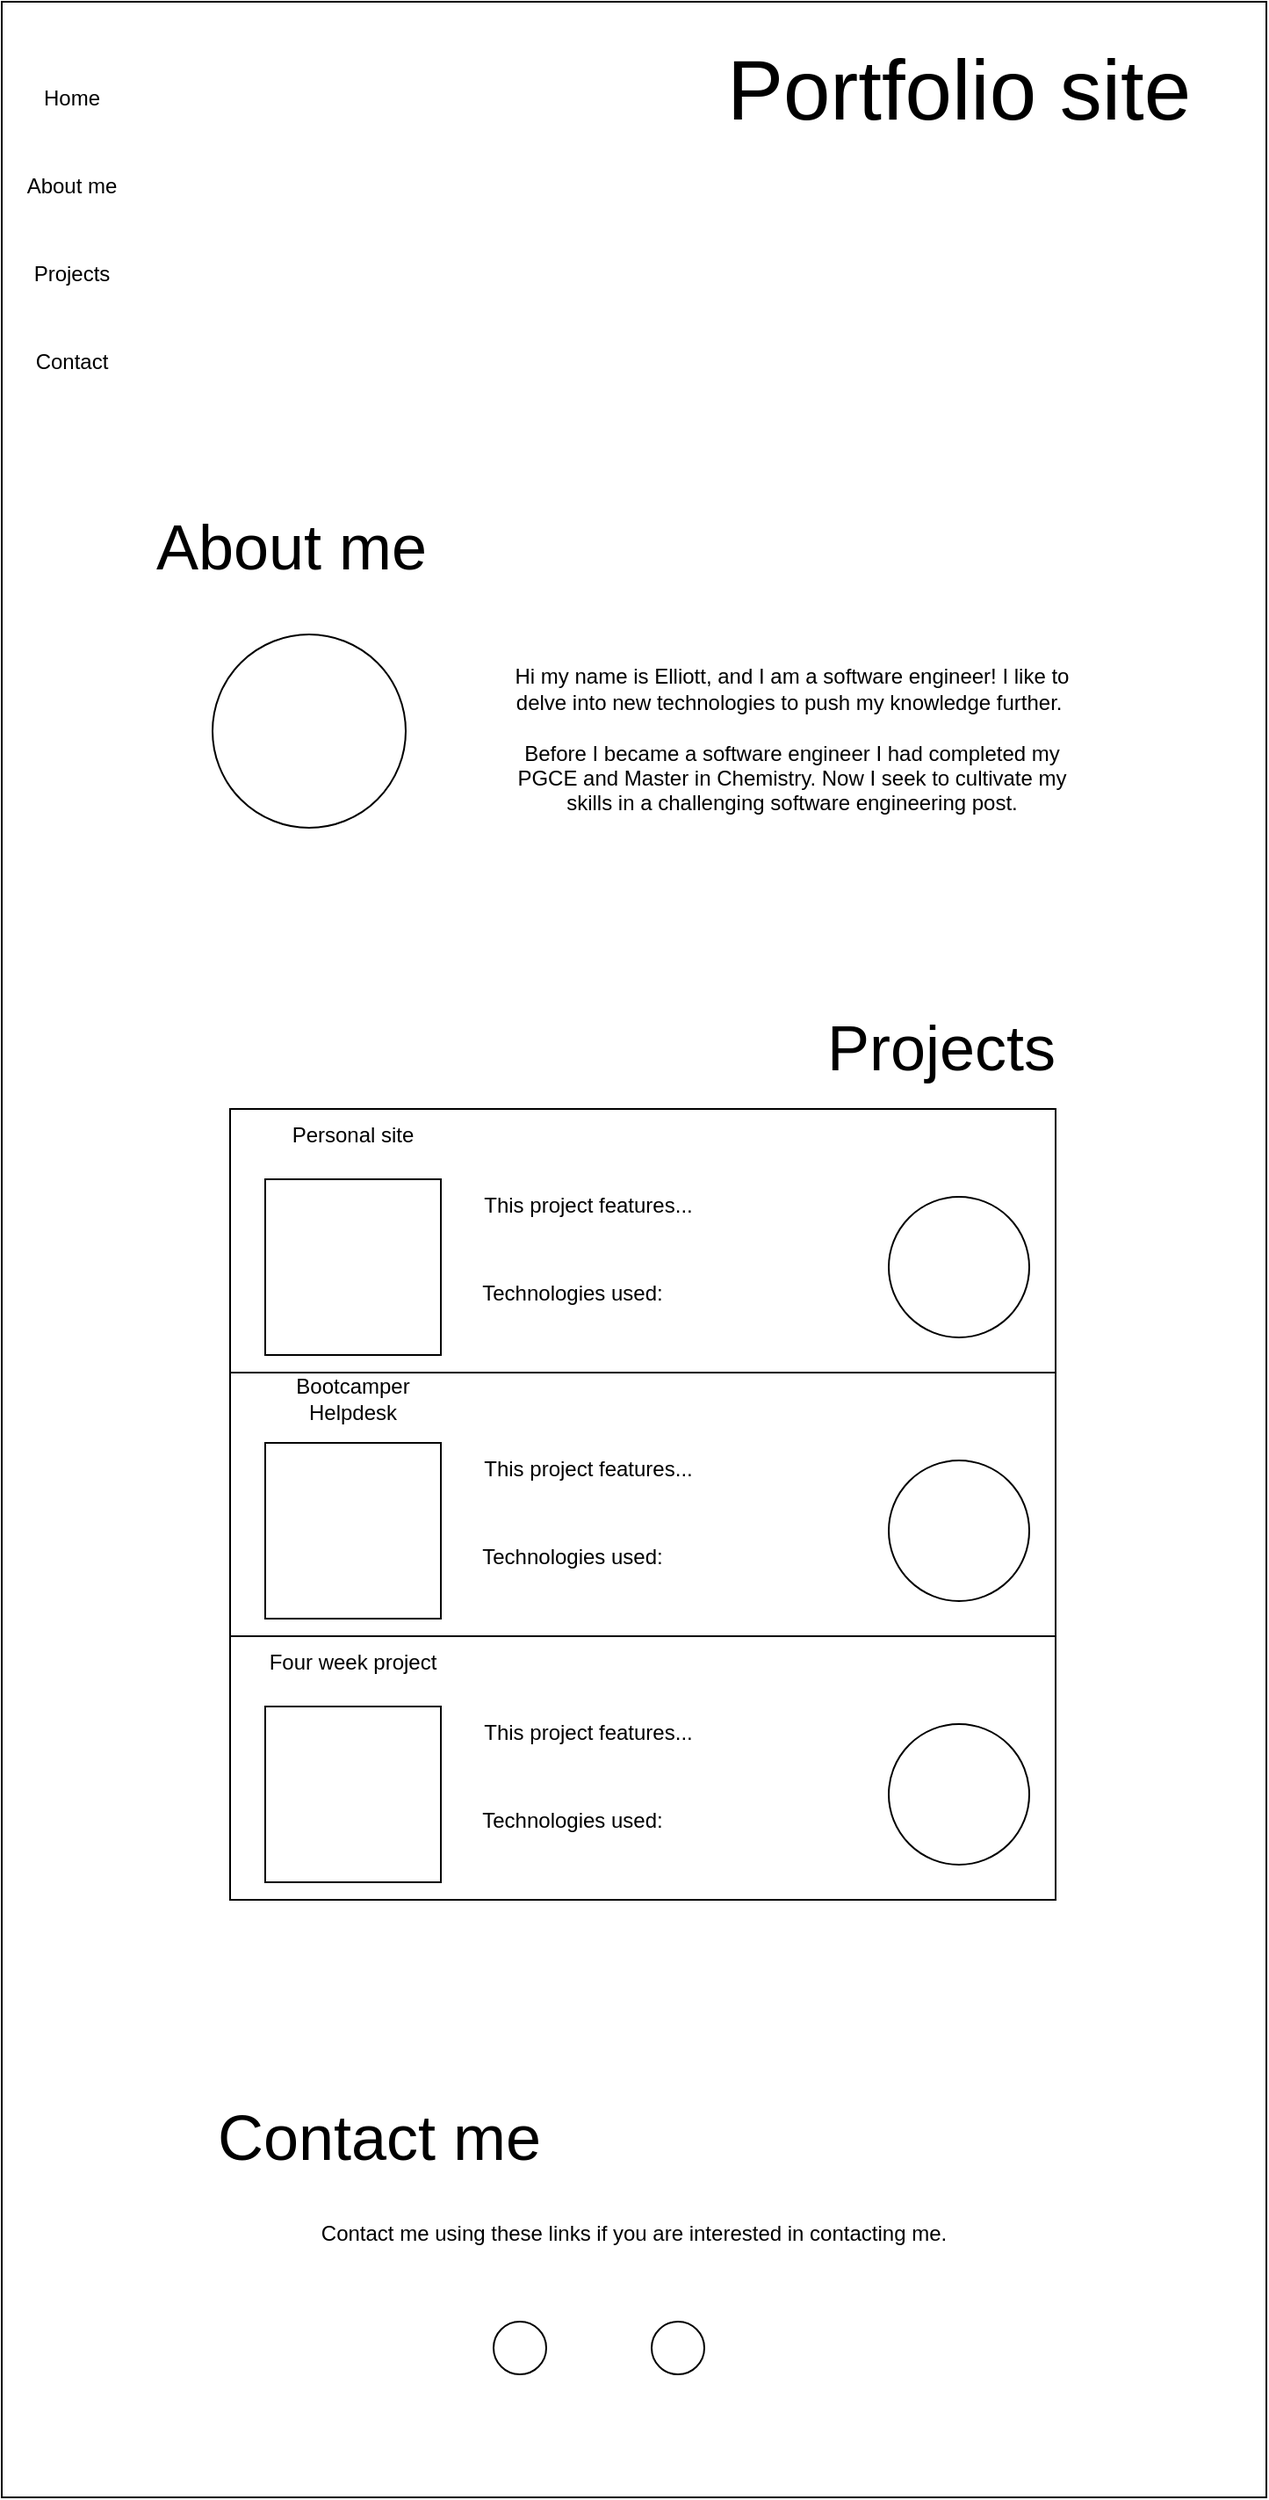 <mxfile>
    <diagram id="DkVWgbQABWXatOv44Ois" name="Page-1">
        <mxGraphModel dx="807" dy="494" grid="1" gridSize="10" guides="1" tooltips="1" connect="1" arrows="1" fold="1" page="1" pageScale="1" pageWidth="827" pageHeight="1169" math="0" shadow="0">
            <root>
                <mxCell id="0"/>
                <mxCell id="1" parent="0"/>
                <mxCell id="2" value="" style="rounded=0;whiteSpace=wrap;html=1;" vertex="1" parent="1">
                    <mxGeometry x="80" y="40" width="720" height="1420" as="geometry"/>
                </mxCell>
                <mxCell id="3" value="Home" style="text;html=1;strokeColor=none;fillColor=none;align=center;verticalAlign=middle;whiteSpace=wrap;rounded=0;" vertex="1" parent="1">
                    <mxGeometry x="90" y="80" width="60" height="30" as="geometry"/>
                </mxCell>
                <mxCell id="4" value="Projects" style="text;html=1;strokeColor=none;fillColor=none;align=center;verticalAlign=middle;whiteSpace=wrap;rounded=0;" vertex="1" parent="1">
                    <mxGeometry x="90" y="180" width="60" height="30" as="geometry"/>
                </mxCell>
                <mxCell id="5" value="Contact" style="text;html=1;strokeColor=none;fillColor=none;align=center;verticalAlign=middle;whiteSpace=wrap;rounded=0;" vertex="1" parent="1">
                    <mxGeometry x="90" y="230" width="60" height="30" as="geometry"/>
                </mxCell>
                <mxCell id="7" value="&lt;font style=&quot;font-size: 48px&quot;&gt;Portfolio site&lt;/font&gt;" style="text;html=1;strokeColor=none;fillColor=none;align=center;verticalAlign=middle;whiteSpace=wrap;rounded=0;" vertex="1" parent="1">
                    <mxGeometry x="460" y="50" width="330" height="80" as="geometry"/>
                </mxCell>
                <mxCell id="8" value="Hi my name is Elliott, and I am a software engineer! I like to delve into new technologies to push my knowledge further.&amp;nbsp;&lt;br&gt;&lt;br&gt;Before I became a software engineer I had completed my PGCE and Master in Chemistry. Now I seek to cultivate my skills in a challenging software engineering post." style="text;html=1;strokeColor=none;fillColor=none;align=center;verticalAlign=middle;whiteSpace=wrap;rounded=0;" vertex="1" parent="1">
                    <mxGeometry x="360" y="400" width="340" height="120" as="geometry"/>
                </mxCell>
                <mxCell id="9" value="About me" style="text;html=1;strokeColor=none;fillColor=none;align=center;verticalAlign=middle;whiteSpace=wrap;rounded=0;" vertex="1" parent="1">
                    <mxGeometry x="90" y="130" width="60" height="30" as="geometry"/>
                </mxCell>
                <mxCell id="11" value="" style="ellipse;whiteSpace=wrap;html=1;aspect=fixed;fontSize=48;" vertex="1" parent="1">
                    <mxGeometry x="200" y="400" width="110" height="110" as="geometry"/>
                </mxCell>
                <mxCell id="12" value="" style="rounded=0;whiteSpace=wrap;html=1;fontSize=48;" vertex="1" parent="1">
                    <mxGeometry x="210" y="670" width="470" height="150" as="geometry"/>
                </mxCell>
                <mxCell id="13" value="&lt;font style=&quot;font-size: 36px&quot;&gt;About me&lt;/font&gt;" style="text;html=1;strokeColor=none;fillColor=none;align=center;verticalAlign=middle;whiteSpace=wrap;rounded=0;" vertex="1" parent="1">
                    <mxGeometry x="150" y="310" width="190" height="80" as="geometry"/>
                </mxCell>
                <mxCell id="14" value="&lt;font style=&quot;font-size: 36px&quot;&gt;Projects&lt;/font&gt;" style="text;html=1;strokeColor=none;fillColor=none;align=center;verticalAlign=middle;whiteSpace=wrap;rounded=0;" vertex="1" parent="1">
                    <mxGeometry x="520" y="600" width="190" height="70" as="geometry"/>
                </mxCell>
                <mxCell id="15" value="Personal site" style="text;html=1;strokeColor=none;fillColor=none;align=center;verticalAlign=middle;whiteSpace=wrap;rounded=0;" vertex="1" parent="1">
                    <mxGeometry x="230" y="670" width="100" height="30" as="geometry"/>
                </mxCell>
                <mxCell id="16" value="" style="whiteSpace=wrap;html=1;aspect=fixed;fontSize=36;" vertex="1" parent="1">
                    <mxGeometry x="230" y="710" width="100" height="100" as="geometry"/>
                </mxCell>
                <mxCell id="17" value="This project features..." style="text;html=1;strokeColor=none;fillColor=none;align=center;verticalAlign=middle;whiteSpace=wrap;rounded=0;" vertex="1" parent="1">
                    <mxGeometry x="339" y="710" width="150" height="30" as="geometry"/>
                </mxCell>
                <mxCell id="18" value="Technologies used:" style="text;html=1;strokeColor=none;fillColor=none;align=center;verticalAlign=middle;whiteSpace=wrap;rounded=0;" vertex="1" parent="1">
                    <mxGeometry x="330" y="760" width="150" height="30" as="geometry"/>
                </mxCell>
                <mxCell id="19" value="" style="ellipse;whiteSpace=wrap;html=1;aspect=fixed;fontSize=36;" vertex="1" parent="1">
                    <mxGeometry x="585" y="720" width="80" height="80" as="geometry"/>
                </mxCell>
                <mxCell id="20" value="" style="rounded=0;whiteSpace=wrap;html=1;fontSize=48;" vertex="1" parent="1">
                    <mxGeometry x="210" y="820" width="470" height="150" as="geometry"/>
                </mxCell>
                <mxCell id="21" value="Bootcamper Helpdesk" style="text;html=1;strokeColor=none;fillColor=none;align=center;verticalAlign=middle;whiteSpace=wrap;rounded=0;" vertex="1" parent="1">
                    <mxGeometry x="230" y="820" width="100" height="30" as="geometry"/>
                </mxCell>
                <mxCell id="22" value="" style="whiteSpace=wrap;html=1;aspect=fixed;fontSize=36;" vertex="1" parent="1">
                    <mxGeometry x="230" y="860" width="100" height="100" as="geometry"/>
                </mxCell>
                <mxCell id="23" value="This project features..." style="text;html=1;strokeColor=none;fillColor=none;align=center;verticalAlign=middle;whiteSpace=wrap;rounded=0;" vertex="1" parent="1">
                    <mxGeometry x="339" y="860" width="150" height="30" as="geometry"/>
                </mxCell>
                <mxCell id="24" value="Technologies used:" style="text;html=1;strokeColor=none;fillColor=none;align=center;verticalAlign=middle;whiteSpace=wrap;rounded=0;" vertex="1" parent="1">
                    <mxGeometry x="330" y="910" width="150" height="30" as="geometry"/>
                </mxCell>
                <mxCell id="25" value="" style="ellipse;whiteSpace=wrap;html=1;aspect=fixed;fontSize=36;" vertex="1" parent="1">
                    <mxGeometry x="585" y="870" width="80" height="80" as="geometry"/>
                </mxCell>
                <mxCell id="26" value="" style="rounded=0;whiteSpace=wrap;html=1;fontSize=48;" vertex="1" parent="1">
                    <mxGeometry x="210" y="970" width="470" height="150" as="geometry"/>
                </mxCell>
                <mxCell id="27" value="Four week project" style="text;html=1;strokeColor=none;fillColor=none;align=center;verticalAlign=middle;whiteSpace=wrap;rounded=0;" vertex="1" parent="1">
                    <mxGeometry x="230" y="970" width="100" height="30" as="geometry"/>
                </mxCell>
                <mxCell id="28" value="" style="whiteSpace=wrap;html=1;aspect=fixed;fontSize=36;" vertex="1" parent="1">
                    <mxGeometry x="230" y="1010" width="100" height="100" as="geometry"/>
                </mxCell>
                <mxCell id="29" value="This project features..." style="text;html=1;strokeColor=none;fillColor=none;align=center;verticalAlign=middle;whiteSpace=wrap;rounded=0;" vertex="1" parent="1">
                    <mxGeometry x="339" y="1010" width="150" height="30" as="geometry"/>
                </mxCell>
                <mxCell id="30" value="Technologies used:" style="text;html=1;strokeColor=none;fillColor=none;align=center;verticalAlign=middle;whiteSpace=wrap;rounded=0;" vertex="1" parent="1">
                    <mxGeometry x="330" y="1060" width="150" height="30" as="geometry"/>
                </mxCell>
                <mxCell id="31" value="" style="ellipse;whiteSpace=wrap;html=1;aspect=fixed;fontSize=36;" vertex="1" parent="1">
                    <mxGeometry x="585" y="1020" width="80" height="80" as="geometry"/>
                </mxCell>
                <mxCell id="32" value="&lt;font style=&quot;font-size: 36px&quot;&gt;Contact me&lt;/font&gt;" style="text;html=1;strokeColor=none;fillColor=none;align=center;verticalAlign=middle;whiteSpace=wrap;rounded=0;" vertex="1" parent="1">
                    <mxGeometry x="200" y="1220" width="190" height="70" as="geometry"/>
                </mxCell>
                <mxCell id="33" value="Contact me using these links if you are interested in contacting me." style="text;html=1;strokeColor=none;fillColor=none;align=center;verticalAlign=middle;whiteSpace=wrap;rounded=0;" vertex="1" parent="1">
                    <mxGeometry x="250" y="1280" width="380" height="60" as="geometry"/>
                </mxCell>
                <mxCell id="35" value="" style="ellipse;whiteSpace=wrap;html=1;aspect=fixed;fontSize=36;" vertex="1" parent="1">
                    <mxGeometry x="450" y="1360" width="30" height="30" as="geometry"/>
                </mxCell>
                <mxCell id="36" value="" style="ellipse;whiteSpace=wrap;html=1;aspect=fixed;fontSize=36;" vertex="1" parent="1">
                    <mxGeometry x="360" y="1360" width="30" height="30" as="geometry"/>
                </mxCell>
            </root>
        </mxGraphModel>
    </diagram>
</mxfile>